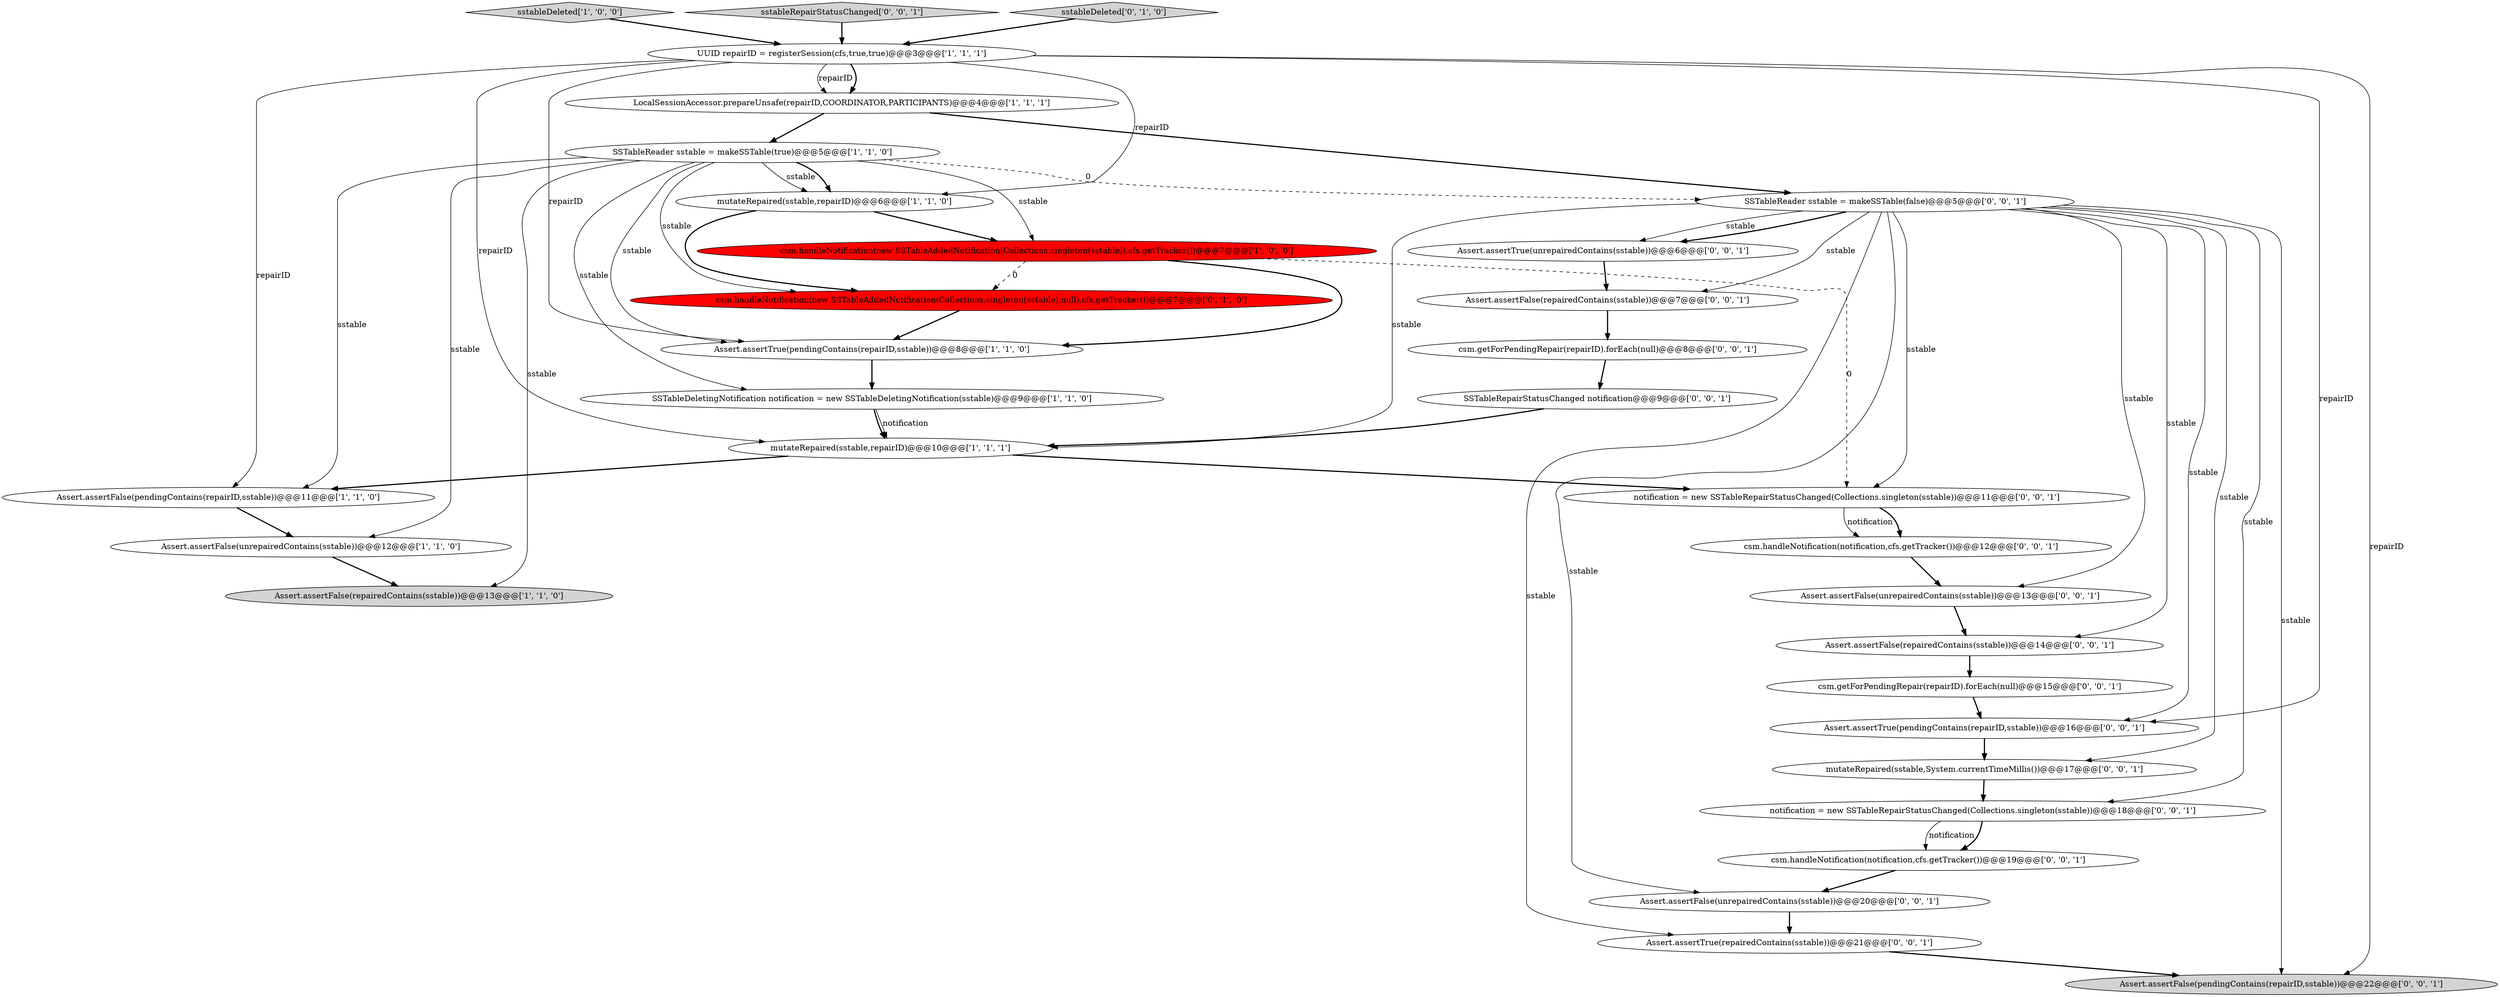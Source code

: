 digraph {
6 [style = filled, label = "LocalSessionAccessor.prepareUnsafe(repairID,COORDINATOR,PARTICIPANTS)@@@4@@@['1', '1', '1']", fillcolor = white, shape = ellipse image = "AAA0AAABBB1BBB"];
16 [style = filled, label = "Assert.assertTrue(repairedContains(sstable))@@@21@@@['0', '0', '1']", fillcolor = white, shape = ellipse image = "AAA0AAABBB3BBB"];
1 [style = filled, label = "sstableDeleted['1', '0', '0']", fillcolor = lightgray, shape = diamond image = "AAA0AAABBB1BBB"];
19 [style = filled, label = "sstableRepairStatusChanged['0', '0', '1']", fillcolor = lightgray, shape = diamond image = "AAA0AAABBB3BBB"];
22 [style = filled, label = "mutateRepaired(sstable,System.currentTimeMillis())@@@17@@@['0', '0', '1']", fillcolor = white, shape = ellipse image = "AAA0AAABBB3BBB"];
30 [style = filled, label = "Assert.assertFalse(unrepairedContains(sstable))@@@20@@@['0', '0', '1']", fillcolor = white, shape = ellipse image = "AAA0AAABBB3BBB"];
15 [style = filled, label = "csm.handleNotification(notification,cfs.getTracker())@@@12@@@['0', '0', '1']", fillcolor = white, shape = ellipse image = "AAA0AAABBB3BBB"];
26 [style = filled, label = "Assert.assertFalse(repairedContains(sstable))@@@7@@@['0', '0', '1']", fillcolor = white, shape = ellipse image = "AAA0AAABBB3BBB"];
18 [style = filled, label = "Assert.assertFalse(repairedContains(sstable))@@@14@@@['0', '0', '1']", fillcolor = white, shape = ellipse image = "AAA0AAABBB3BBB"];
10 [style = filled, label = "Assert.assertFalse(repairedContains(sstable))@@@13@@@['1', '1', '0']", fillcolor = lightgray, shape = ellipse image = "AAA0AAABBB1BBB"];
13 [style = filled, label = "csm.handleNotification(new SSTableAddedNotification(Collections.singleton(sstable),null),cfs.getTracker())@@@7@@@['0', '1', '0']", fillcolor = red, shape = ellipse image = "AAA1AAABBB2BBB"];
23 [style = filled, label = "Assert.assertTrue(pendingContains(repairID,sstable))@@@16@@@['0', '0', '1']", fillcolor = white, shape = ellipse image = "AAA0AAABBB3BBB"];
9 [style = filled, label = "csm.handleNotification(new SSTableAddedNotification(Collections.singleton(sstable)),cfs.getTracker())@@@7@@@['1', '0', '0']", fillcolor = red, shape = ellipse image = "AAA1AAABBB1BBB"];
14 [style = filled, label = "Assert.assertFalse(unrepairedContains(sstable))@@@13@@@['0', '0', '1']", fillcolor = white, shape = ellipse image = "AAA0AAABBB3BBB"];
0 [style = filled, label = "Assert.assertTrue(pendingContains(repairID,sstable))@@@8@@@['1', '1', '0']", fillcolor = white, shape = ellipse image = "AAA0AAABBB1BBB"];
7 [style = filled, label = "Assert.assertFalse(unrepairedContains(sstable))@@@12@@@['1', '1', '0']", fillcolor = white, shape = ellipse image = "AAA0AAABBB1BBB"];
29 [style = filled, label = "csm.getForPendingRepair(repairID).forEach(null)@@@8@@@['0', '0', '1']", fillcolor = white, shape = ellipse image = "AAA0AAABBB3BBB"];
31 [style = filled, label = "SSTableRepairStatusChanged notification@@@9@@@['0', '0', '1']", fillcolor = white, shape = ellipse image = "AAA0AAABBB3BBB"];
27 [style = filled, label = "Assert.assertTrue(unrepairedContains(sstable))@@@6@@@['0', '0', '1']", fillcolor = white, shape = ellipse image = "AAA0AAABBB3BBB"];
2 [style = filled, label = "SSTableReader sstable = makeSSTable(true)@@@5@@@['1', '1', '0']", fillcolor = white, shape = ellipse image = "AAA0AAABBB1BBB"];
3 [style = filled, label = "mutateRepaired(sstable,repairID)@@@10@@@['1', '1', '1']", fillcolor = white, shape = ellipse image = "AAA0AAABBB1BBB"];
4 [style = filled, label = "UUID repairID = registerSession(cfs,true,true)@@@3@@@['1', '1', '1']", fillcolor = white, shape = ellipse image = "AAA0AAABBB1BBB"];
17 [style = filled, label = "Assert.assertFalse(pendingContains(repairID,sstable))@@@22@@@['0', '0', '1']", fillcolor = lightgray, shape = ellipse image = "AAA0AAABBB3BBB"];
24 [style = filled, label = "SSTableReader sstable = makeSSTable(false)@@@5@@@['0', '0', '1']", fillcolor = white, shape = ellipse image = "AAA0AAABBB3BBB"];
28 [style = filled, label = "csm.getForPendingRepair(repairID).forEach(null)@@@15@@@['0', '0', '1']", fillcolor = white, shape = ellipse image = "AAA0AAABBB3BBB"];
12 [style = filled, label = "sstableDeleted['0', '1', '0']", fillcolor = lightgray, shape = diamond image = "AAA0AAABBB2BBB"];
8 [style = filled, label = "SSTableDeletingNotification notification = new SSTableDeletingNotification(sstable)@@@9@@@['1', '1', '0']", fillcolor = white, shape = ellipse image = "AAA0AAABBB1BBB"];
11 [style = filled, label = "mutateRepaired(sstable,repairID)@@@6@@@['1', '1', '0']", fillcolor = white, shape = ellipse image = "AAA0AAABBB1BBB"];
25 [style = filled, label = "notification = new SSTableRepairStatusChanged(Collections.singleton(sstable))@@@11@@@['0', '0', '1']", fillcolor = white, shape = ellipse image = "AAA0AAABBB3BBB"];
5 [style = filled, label = "Assert.assertFalse(pendingContains(repairID,sstable))@@@11@@@['1', '1', '0']", fillcolor = white, shape = ellipse image = "AAA0AAABBB1BBB"];
20 [style = filled, label = "csm.handleNotification(notification,cfs.getTracker())@@@19@@@['0', '0', '1']", fillcolor = white, shape = ellipse image = "AAA0AAABBB3BBB"];
21 [style = filled, label = "notification = new SSTableRepairStatusChanged(Collections.singleton(sstable))@@@18@@@['0', '0', '1']", fillcolor = white, shape = ellipse image = "AAA0AAABBB3BBB"];
2->5 [style = solid, label="sstable"];
4->5 [style = solid, label="repairID"];
1->4 [style = bold, label=""];
8->3 [style = solid, label="notification"];
9->0 [style = bold, label=""];
4->3 [style = solid, label="repairID"];
24->23 [style = solid, label="sstable"];
21->20 [style = solid, label="notification"];
2->7 [style = solid, label="sstable"];
15->14 [style = bold, label=""];
4->6 [style = bold, label=""];
25->15 [style = solid, label="notification"];
7->10 [style = bold, label=""];
3->25 [style = bold, label=""];
26->29 [style = bold, label=""];
24->17 [style = solid, label="sstable"];
29->31 [style = bold, label=""];
8->3 [style = bold, label=""];
22->21 [style = bold, label=""];
24->22 [style = solid, label="sstable"];
6->24 [style = bold, label=""];
2->9 [style = solid, label="sstable"];
2->8 [style = solid, label="sstable"];
16->17 [style = bold, label=""];
24->30 [style = solid, label="sstable"];
2->13 [style = solid, label="sstable"];
2->10 [style = solid, label="sstable"];
11->9 [style = bold, label=""];
18->28 [style = bold, label=""];
6->2 [style = bold, label=""];
4->23 [style = solid, label="repairID"];
24->27 [style = solid, label="sstable"];
3->5 [style = bold, label=""];
23->22 [style = bold, label=""];
21->20 [style = bold, label=""];
12->4 [style = bold, label=""];
28->23 [style = bold, label=""];
4->6 [style = solid, label="repairID"];
4->0 [style = solid, label="repairID"];
24->14 [style = solid, label="sstable"];
0->8 [style = bold, label=""];
24->3 [style = solid, label="sstable"];
11->13 [style = bold, label=""];
24->16 [style = solid, label="sstable"];
25->15 [style = bold, label=""];
9->13 [style = dashed, label="0"];
9->25 [style = dashed, label="0"];
5->7 [style = bold, label=""];
2->0 [style = solid, label="sstable"];
14->18 [style = bold, label=""];
19->4 [style = bold, label=""];
24->21 [style = solid, label="sstable"];
31->3 [style = bold, label=""];
2->24 [style = dashed, label="0"];
4->11 [style = solid, label="repairID"];
20->30 [style = bold, label=""];
30->16 [style = bold, label=""];
2->11 [style = solid, label="sstable"];
4->17 [style = solid, label="repairID"];
24->26 [style = solid, label="sstable"];
2->11 [style = bold, label=""];
24->27 [style = bold, label=""];
24->18 [style = solid, label="sstable"];
13->0 [style = bold, label=""];
27->26 [style = bold, label=""];
24->25 [style = solid, label="sstable"];
}

